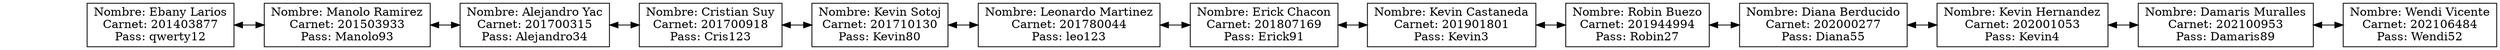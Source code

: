 digraph G {
PILA[style=invis, fillcolor=transparent, color=transparent];
node [shape=box];
U0[label = "Nombre: Ebany Larios
Carnet: 201403877
Pass: qwerty12"];U1[label = "Nombre: Manolo Ramirez
Carnet: 201503933
Pass: Manolo93"];U2[label = "Nombre: Alejandro Yac
Carnet: 201700315
Pass: Alejandro34"];U3[label = "Nombre: Cristian Suy
Carnet: 201700918
Pass: Cris123"];U4[label = "Nombre: Kevin Sotoj
Carnet: 201710130
Pass: Kevin80"];U5[label = "Nombre: Leonardo Martinez
Carnet: 201780044
Pass: leo123"];U6[label = "Nombre: Erick Chacon
Carnet: 201807169
Pass: Erick91"];U7[label = "Nombre: Kevin Castaneda
Carnet: 201901801
Pass: Kevin3"];U8[label = "Nombre: Robin Buezo
Carnet: 201944994
Pass: Robin27"];U9[label = "Nombre: Diana Berducido
Carnet: 202000277
Pass: Diana55"];U10[label = "Nombre: Kevin Hernandez
Carnet: 202001053
Pass: Kevin4"];U11[label = "Nombre: Damaris Muralles
Carnet: 202100953
Pass: Damaris89"];U12[label = "Nombre: Wendi Vicente
Carnet: 202106484
Pass: Wendi52"];U0 -> U1 [dir=both, color=black ] ;
U1 -> U2 [dir=both, color=black ] ;
U2 -> U3 [dir=both, color=black ] ;
U3 -> U4 [dir=both, color=black ] ;
U4 -> U5 [dir=both, color=black ] ;
U5 -> U6 [dir=both, color=black ] ;
U6 -> U7 [dir=both, color=black ] ;
U7 -> U8 [dir=both, color=black ] ;
U8 -> U9 [dir=both, color=black ] ;
U9 -> U10 [dir=both, color=black ] ;
U10 -> U11 [dir=both, color=black ] ;
U11 -> U12 [dir=both, color=black ] ;
{rank = same;U0 U1 U2 U3 U4 U5 U6 U7 U8 U9 U10 U11 U12 };
nodesep=0.5; 
 ranksep= 0.5;
}